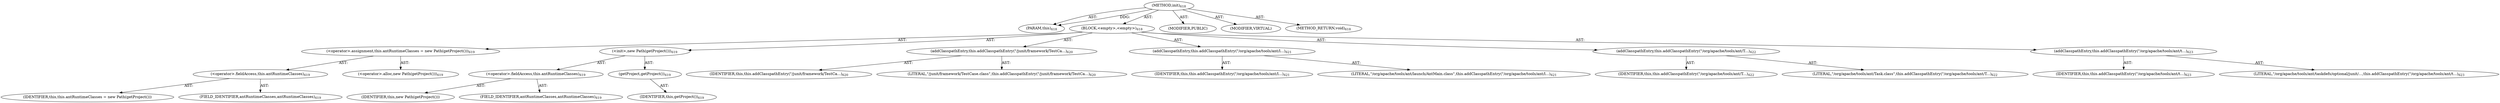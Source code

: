 digraph "init" {  
"111669149728" [label = <(METHOD,init)<SUB>618</SUB>> ]
"115964117006" [label = <(PARAM,this)<SUB>618</SUB>> ]
"25769803817" [label = <(BLOCK,&lt;empty&gt;,&lt;empty&gt;)<SUB>618</SUB>> ]
"30064771251" [label = <(&lt;operator&gt;.assignment,this.antRuntimeClasses = new Path(getProject()))<SUB>619</SUB>> ]
"30064771252" [label = <(&lt;operator&gt;.fieldAccess,this.antRuntimeClasses)<SUB>619</SUB>> ]
"68719476932" [label = <(IDENTIFIER,this,this.antRuntimeClasses = new Path(getProject()))> ]
"55834574899" [label = <(FIELD_IDENTIFIER,antRuntimeClasses,antRuntimeClasses)<SUB>619</SUB>> ]
"30064771253" [label = <(&lt;operator&gt;.alloc,new Path(getProject()))<SUB>619</SUB>> ]
"30064771254" [label = <(&lt;init&gt;,new Path(getProject()))<SUB>619</SUB>> ]
"30064771255" [label = <(&lt;operator&gt;.fieldAccess,this.antRuntimeClasses)<SUB>619</SUB>> ]
"68719476933" [label = <(IDENTIFIER,this,new Path(getProject()))> ]
"55834574900" [label = <(FIELD_IDENTIFIER,antRuntimeClasses,antRuntimeClasses)<SUB>619</SUB>> ]
"30064771256" [label = <(getProject,getProject())<SUB>619</SUB>> ]
"68719476750" [label = <(IDENTIFIER,this,getProject())<SUB>619</SUB>> ]
"30064771257" [label = <(addClasspathEntry,this.addClasspathEntry(&quot;/junit/framework/TestCa...)<SUB>620</SUB>> ]
"68719476751" [label = <(IDENTIFIER,this,this.addClasspathEntry(&quot;/junit/framework/TestCa...)<SUB>620</SUB>> ]
"90194313244" [label = <(LITERAL,&quot;/junit/framework/TestCase.class&quot;,this.addClasspathEntry(&quot;/junit/framework/TestCa...)<SUB>620</SUB>> ]
"30064771258" [label = <(addClasspathEntry,this.addClasspathEntry(&quot;/org/apache/tools/ant/l...)<SUB>621</SUB>> ]
"68719476752" [label = <(IDENTIFIER,this,this.addClasspathEntry(&quot;/org/apache/tools/ant/l...)<SUB>621</SUB>> ]
"90194313245" [label = <(LITERAL,&quot;/org/apache/tools/ant/launch/AntMain.class&quot;,this.addClasspathEntry(&quot;/org/apache/tools/ant/l...)<SUB>621</SUB>> ]
"30064771259" [label = <(addClasspathEntry,this.addClasspathEntry(&quot;/org/apache/tools/ant/T...)<SUB>622</SUB>> ]
"68719476753" [label = <(IDENTIFIER,this,this.addClasspathEntry(&quot;/org/apache/tools/ant/T...)<SUB>622</SUB>> ]
"90194313246" [label = <(LITERAL,&quot;/org/apache/tools/ant/Task.class&quot;,this.addClasspathEntry(&quot;/org/apache/tools/ant/T...)<SUB>622</SUB>> ]
"30064771260" [label = <(addClasspathEntry,this.addClasspathEntry(&quot;/org/apache/tools/ant/t...)<SUB>623</SUB>> ]
"68719476754" [label = <(IDENTIFIER,this,this.addClasspathEntry(&quot;/org/apache/tools/ant/t...)<SUB>623</SUB>> ]
"90194313247" [label = <(LITERAL,&quot;/org/apache/tools/ant/taskdefs/optional/junit/...,this.addClasspathEntry(&quot;/org/apache/tools/ant/t...)<SUB>623</SUB>> ]
"133143986261" [label = <(MODIFIER,PUBLIC)> ]
"133143986262" [label = <(MODIFIER,VIRTUAL)> ]
"128849018912" [label = <(METHOD_RETURN,void)<SUB>618</SUB>> ]
  "111669149728" -> "115964117006"  [ label = "AST: "] 
  "111669149728" -> "25769803817"  [ label = "AST: "] 
  "111669149728" -> "133143986261"  [ label = "AST: "] 
  "111669149728" -> "133143986262"  [ label = "AST: "] 
  "111669149728" -> "128849018912"  [ label = "AST: "] 
  "25769803817" -> "30064771251"  [ label = "AST: "] 
  "25769803817" -> "30064771254"  [ label = "AST: "] 
  "25769803817" -> "30064771257"  [ label = "AST: "] 
  "25769803817" -> "30064771258"  [ label = "AST: "] 
  "25769803817" -> "30064771259"  [ label = "AST: "] 
  "25769803817" -> "30064771260"  [ label = "AST: "] 
  "30064771251" -> "30064771252"  [ label = "AST: "] 
  "30064771251" -> "30064771253"  [ label = "AST: "] 
  "30064771252" -> "68719476932"  [ label = "AST: "] 
  "30064771252" -> "55834574899"  [ label = "AST: "] 
  "30064771254" -> "30064771255"  [ label = "AST: "] 
  "30064771254" -> "30064771256"  [ label = "AST: "] 
  "30064771255" -> "68719476933"  [ label = "AST: "] 
  "30064771255" -> "55834574900"  [ label = "AST: "] 
  "30064771256" -> "68719476750"  [ label = "AST: "] 
  "30064771257" -> "68719476751"  [ label = "AST: "] 
  "30064771257" -> "90194313244"  [ label = "AST: "] 
  "30064771258" -> "68719476752"  [ label = "AST: "] 
  "30064771258" -> "90194313245"  [ label = "AST: "] 
  "30064771259" -> "68719476753"  [ label = "AST: "] 
  "30064771259" -> "90194313246"  [ label = "AST: "] 
  "30064771260" -> "68719476754"  [ label = "AST: "] 
  "30064771260" -> "90194313247"  [ label = "AST: "] 
  "111669149728" -> "115964117006"  [ label = "DDG: "] 
}
